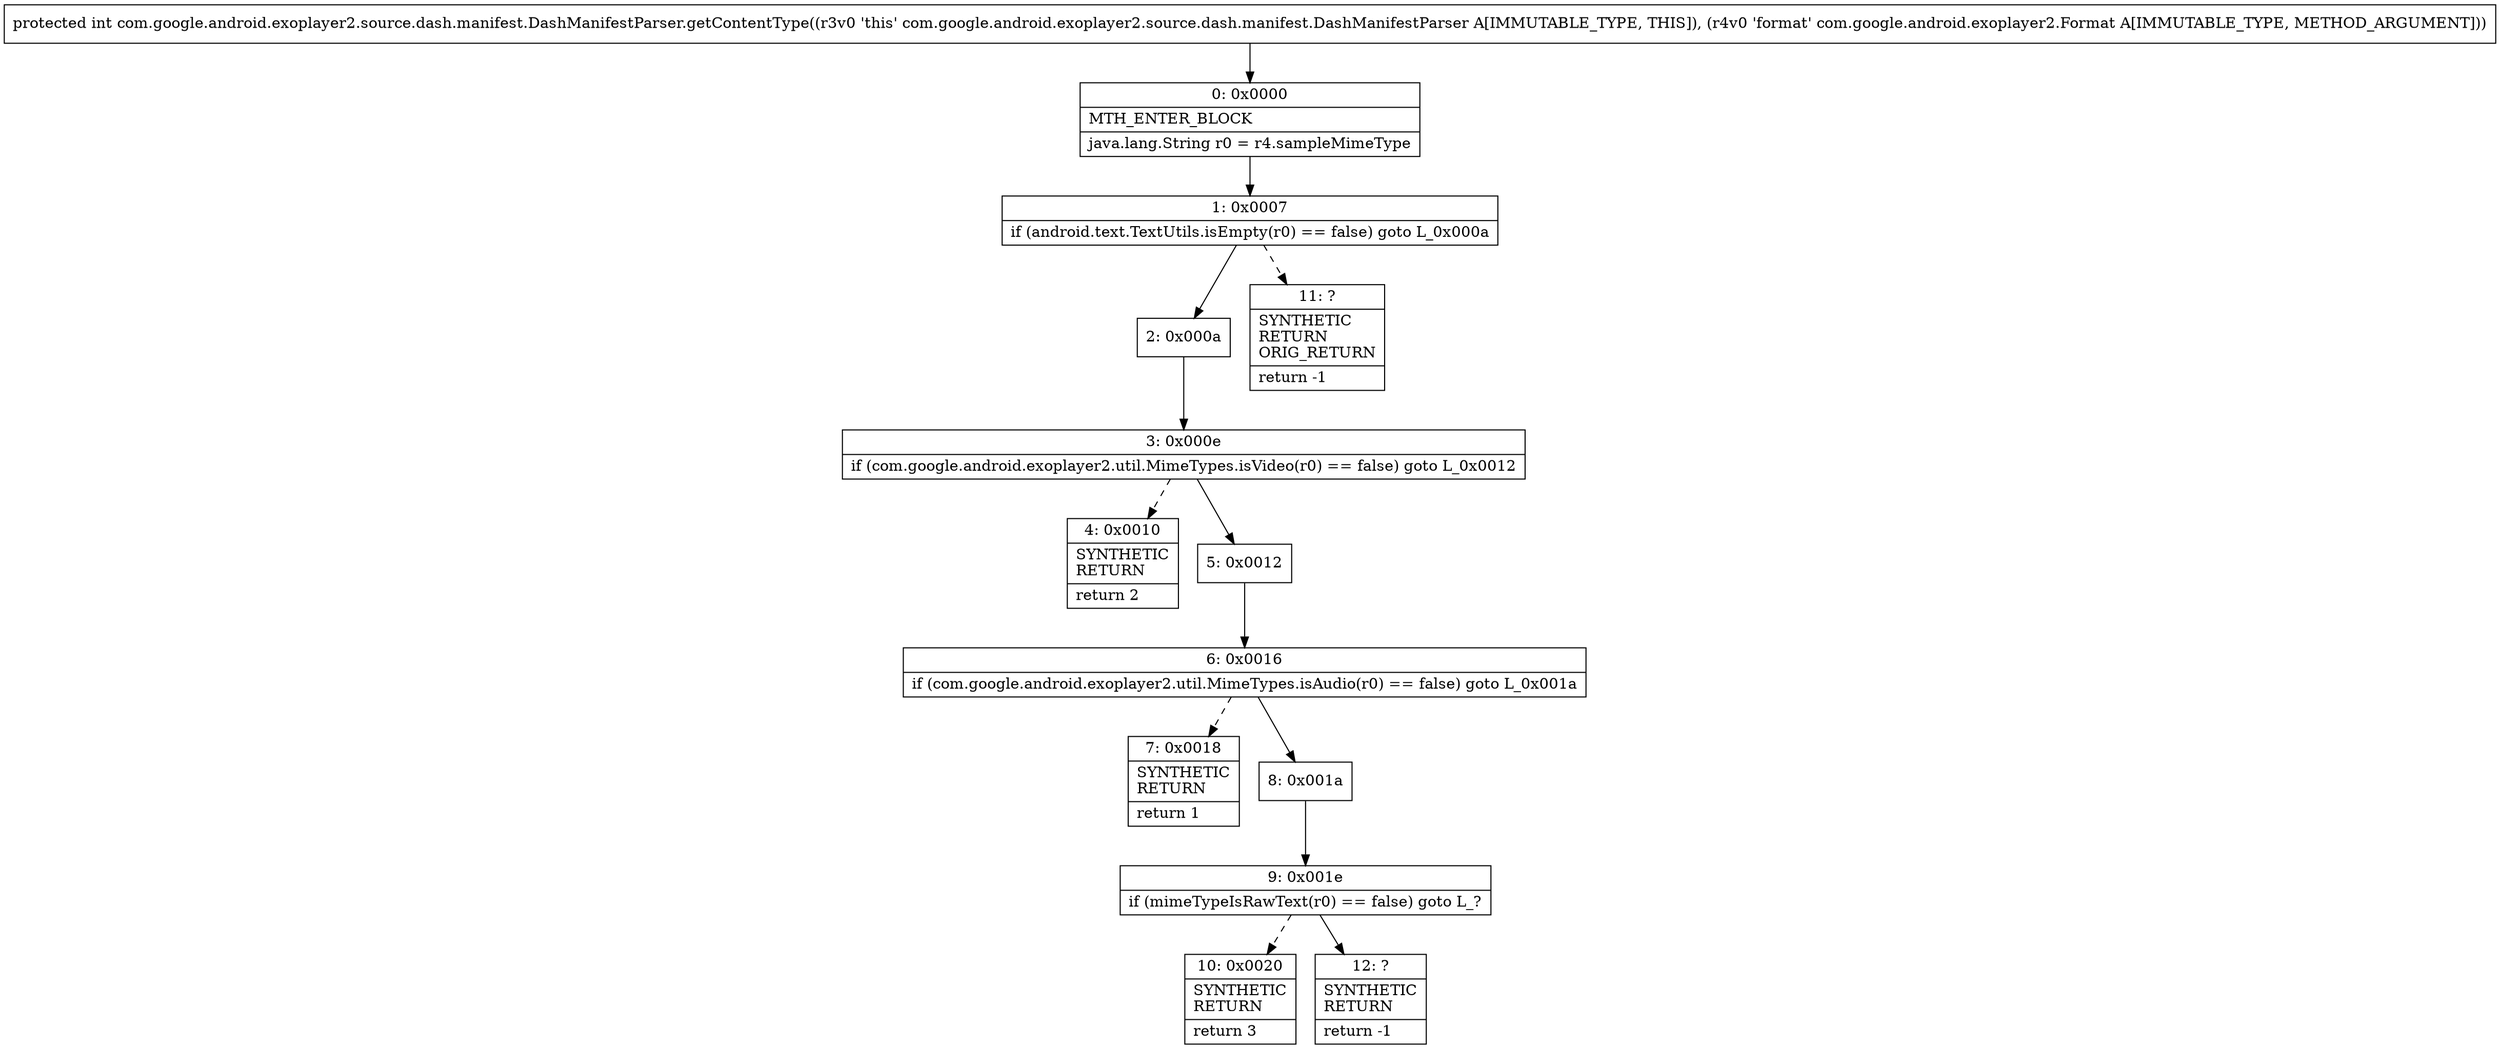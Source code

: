 digraph "CFG forcom.google.android.exoplayer2.source.dash.manifest.DashManifestParser.getContentType(Lcom\/google\/android\/exoplayer2\/Format;)I" {
Node_0 [shape=record,label="{0\:\ 0x0000|MTH_ENTER_BLOCK\l|java.lang.String r0 = r4.sampleMimeType\l}"];
Node_1 [shape=record,label="{1\:\ 0x0007|if (android.text.TextUtils.isEmpty(r0) == false) goto L_0x000a\l}"];
Node_2 [shape=record,label="{2\:\ 0x000a}"];
Node_3 [shape=record,label="{3\:\ 0x000e|if (com.google.android.exoplayer2.util.MimeTypes.isVideo(r0) == false) goto L_0x0012\l}"];
Node_4 [shape=record,label="{4\:\ 0x0010|SYNTHETIC\lRETURN\l|return 2\l}"];
Node_5 [shape=record,label="{5\:\ 0x0012}"];
Node_6 [shape=record,label="{6\:\ 0x0016|if (com.google.android.exoplayer2.util.MimeTypes.isAudio(r0) == false) goto L_0x001a\l}"];
Node_7 [shape=record,label="{7\:\ 0x0018|SYNTHETIC\lRETURN\l|return 1\l}"];
Node_8 [shape=record,label="{8\:\ 0x001a}"];
Node_9 [shape=record,label="{9\:\ 0x001e|if (mimeTypeIsRawText(r0) == false) goto L_?\l}"];
Node_10 [shape=record,label="{10\:\ 0x0020|SYNTHETIC\lRETURN\l|return 3\l}"];
Node_11 [shape=record,label="{11\:\ ?|SYNTHETIC\lRETURN\lORIG_RETURN\l|return \-1\l}"];
Node_12 [shape=record,label="{12\:\ ?|SYNTHETIC\lRETURN\l|return \-1\l}"];
MethodNode[shape=record,label="{protected int com.google.android.exoplayer2.source.dash.manifest.DashManifestParser.getContentType((r3v0 'this' com.google.android.exoplayer2.source.dash.manifest.DashManifestParser A[IMMUTABLE_TYPE, THIS]), (r4v0 'format' com.google.android.exoplayer2.Format A[IMMUTABLE_TYPE, METHOD_ARGUMENT])) }"];
MethodNode -> Node_0;
Node_0 -> Node_1;
Node_1 -> Node_2;
Node_1 -> Node_11[style=dashed];
Node_2 -> Node_3;
Node_3 -> Node_4[style=dashed];
Node_3 -> Node_5;
Node_5 -> Node_6;
Node_6 -> Node_7[style=dashed];
Node_6 -> Node_8;
Node_8 -> Node_9;
Node_9 -> Node_10[style=dashed];
Node_9 -> Node_12;
}

